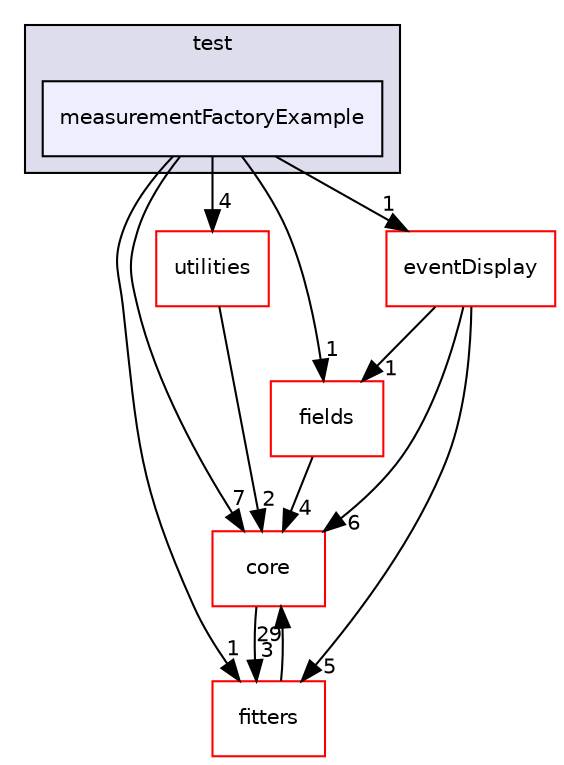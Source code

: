 digraph "genfit/test/measurementFactoryExample" {
  compound=true
  node [ fontsize="10", fontname="Helvetica"];
  edge [ labelfontsize="10", labelfontname="Helvetica"];
  subgraph clusterdir_a0f441b288fc89cdfad5a241a32a8308 {
    graph [ bgcolor="#ddddee", pencolor="black", label="test" fontname="Helvetica", fontsize="10", URL="dir_a0f441b288fc89cdfad5a241a32a8308.html"]
  dir_aff776936b9674e135cf0e18ab1170ce [shape=box, label="measurementFactoryExample", style="filled", fillcolor="#eeeeff", pencolor="black", URL="dir_aff776936b9674e135cf0e18ab1170ce.html"];
  }
  dir_a4c240e34ae002d1595c9d58fa050d9d [shape=box label="fields" fillcolor="white" style="filled" color="red" URL="dir_a4c240e34ae002d1595c9d58fa050d9d.html"];
  dir_3e5680e1368f3aa1fd19c22b9b8a1d88 [shape=box label="utilities" fillcolor="white" style="filled" color="red" URL="dir_3e5680e1368f3aa1fd19c22b9b8a1d88.html"];
  dir_84ddfff8e8c088d4b1ab178aeca71541 [shape=box label="fitters" fillcolor="white" style="filled" color="red" URL="dir_84ddfff8e8c088d4b1ab178aeca71541.html"];
  dir_7a40b7556c10f243ca9453eab1d74876 [shape=box label="core" fillcolor="white" style="filled" color="red" URL="dir_7a40b7556c10f243ca9453eab1d74876.html"];
  dir_944f990e992f4b9f956bc59c3ce7486c [shape=box label="eventDisplay" fillcolor="white" style="filled" color="red" URL="dir_944f990e992f4b9f956bc59c3ce7486c.html"];
  dir_a4c240e34ae002d1595c9d58fa050d9d->dir_7a40b7556c10f243ca9453eab1d74876 [headlabel="4", labeldistance=1.5 headhref="dir_000037_000029.html"];
  dir_3e5680e1368f3aa1fd19c22b9b8a1d88->dir_7a40b7556c10f243ca9453eab1d74876 [headlabel="2", labeldistance=1.5 headhref="dir_000065_000029.html"];
  dir_84ddfff8e8c088d4b1ab178aeca71541->dir_7a40b7556c10f243ca9453eab1d74876 [headlabel="29", labeldistance=1.5 headhref="dir_000043_000029.html"];
  dir_aff776936b9674e135cf0e18ab1170ce->dir_a4c240e34ae002d1595c9d58fa050d9d [headlabel="1", labeldistance=1.5 headhref="dir_000059_000037.html"];
  dir_aff776936b9674e135cf0e18ab1170ce->dir_3e5680e1368f3aa1fd19c22b9b8a1d88 [headlabel="4", labeldistance=1.5 headhref="dir_000059_000065.html"];
  dir_aff776936b9674e135cf0e18ab1170ce->dir_84ddfff8e8c088d4b1ab178aeca71541 [headlabel="1", labeldistance=1.5 headhref="dir_000059_000043.html"];
  dir_aff776936b9674e135cf0e18ab1170ce->dir_7a40b7556c10f243ca9453eab1d74876 [headlabel="7", labeldistance=1.5 headhref="dir_000059_000029.html"];
  dir_aff776936b9674e135cf0e18ab1170ce->dir_944f990e992f4b9f956bc59c3ce7486c [headlabel="1", labeldistance=1.5 headhref="dir_000059_000034.html"];
  dir_7a40b7556c10f243ca9453eab1d74876->dir_84ddfff8e8c088d4b1ab178aeca71541 [headlabel="3", labeldistance=1.5 headhref="dir_000029_000043.html"];
  dir_944f990e992f4b9f956bc59c3ce7486c->dir_a4c240e34ae002d1595c9d58fa050d9d [headlabel="1", labeldistance=1.5 headhref="dir_000034_000037.html"];
  dir_944f990e992f4b9f956bc59c3ce7486c->dir_84ddfff8e8c088d4b1ab178aeca71541 [headlabel="5", labeldistance=1.5 headhref="dir_000034_000043.html"];
  dir_944f990e992f4b9f956bc59c3ce7486c->dir_7a40b7556c10f243ca9453eab1d74876 [headlabel="6", labeldistance=1.5 headhref="dir_000034_000029.html"];
}
